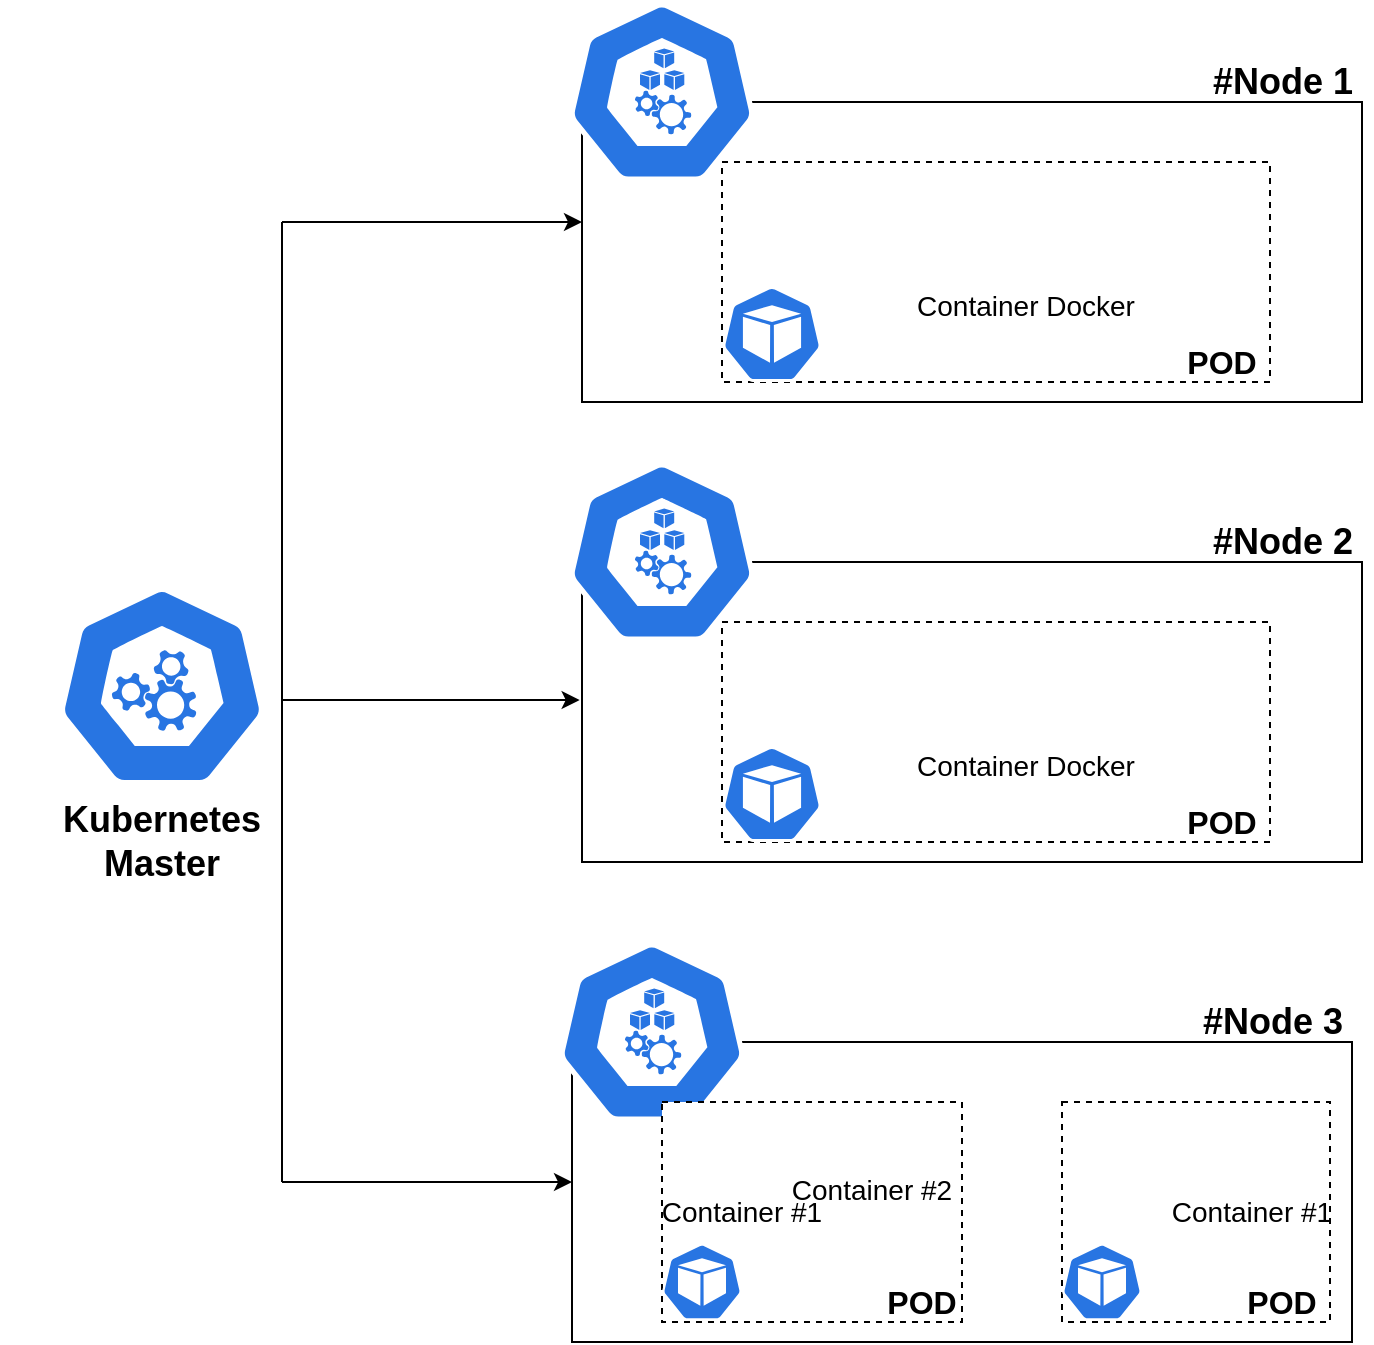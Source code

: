 <mxfile version="13.6.1"><diagram id="J8zn6nBfw6BABnXUZK13" name="Page-1"><mxGraphModel dx="1167" dy="1038" grid="1" gridSize="10" guides="1" tooltips="1" connect="1" arrows="1" fold="1" page="1" pageScale="1" pageWidth="827" pageHeight="1169" math="0" shadow="0"><root><mxCell id="0"/><mxCell id="1" parent="0"/><mxCell id="yTAjSA7wqGtw_Ba5lUfa-2" value="" style="rounded=0;whiteSpace=wrap;html=1;" vertex="1" parent="1"><mxGeometry x="350" y="140" width="390" height="150" as="geometry"/></mxCell><mxCell id="yTAjSA7wqGtw_Ba5lUfa-4" value="&lt;font style=&quot;font-size: 18px&quot;&gt;&lt;b&gt;&lt;font style=&quot;font-size: 18px&quot;&gt;#Node 1&lt;/font&gt;&lt;/b&gt;&lt;/font&gt;" style="text;html=1;align=center;verticalAlign=middle;resizable=0;points=[];autosize=1;" vertex="1" parent="1"><mxGeometry x="655" y="120" width="90" height="20" as="geometry"/></mxCell><mxCell id="yTAjSA7wqGtw_Ba5lUfa-6" value="" style="html=1;dashed=0;whitespace=wrap;fillColor=#2875E2;strokeColor=#ffffff;points=[[0.005,0.63,0],[0.1,0.2,0],[0.9,0.2,0],[0.5,0,0],[0.995,0.63,0],[0.72,0.99,0],[0.5,1,0],[0.28,0.99,0]];shape=mxgraph.kubernetes.icon;prIcon=master" vertex="1" parent="1"><mxGeometry x="60" y="382" width="160" height="100" as="geometry"/></mxCell><mxCell id="yTAjSA7wqGtw_Ba5lUfa-7" value="&lt;b&gt;&lt;font style=&quot;font-size: 18px&quot;&gt;Kubernetes Master&lt;/font&gt;&lt;/b&gt;" style="text;html=1;strokeColor=none;fillColor=none;align=center;verticalAlign=middle;whiteSpace=wrap;rounded=0;dashed=1;" vertex="1" parent="1"><mxGeometry x="70" y="500" width="140" height="20" as="geometry"/></mxCell><mxCell id="yTAjSA7wqGtw_Ba5lUfa-8" value="" style="html=1;dashed=0;whitespace=wrap;fillColor=#2875E2;strokeColor=#ffffff;points=[[0.005,0.63,0],[0.1,0.2,0],[0.9,0.2,0],[0.5,0,0],[0.995,0.63,0],[0.72,0.99,0],[0.5,1,0],[0.28,0.99,0]];shape=mxgraph.kubernetes.icon;prIcon=node" vertex="1" parent="1"><mxGeometry x="340" y="90" width="100" height="90" as="geometry"/></mxCell><mxCell id="yTAjSA7wqGtw_Ba5lUfa-9" value="" style="rounded=0;whiteSpace=wrap;html=1;dashed=1;" vertex="1" parent="1"><mxGeometry x="420" y="170" width="274" height="110" as="geometry"/></mxCell><mxCell id="yTAjSA7wqGtw_Ba5lUfa-10" value="&lt;b&gt;&lt;font style=&quot;font-size: 16px&quot;&gt;POD&lt;/font&gt;&lt;/b&gt;" style="text;html=1;strokeColor=none;fillColor=none;align=center;verticalAlign=middle;whiteSpace=wrap;rounded=0;dashed=1;" vertex="1" parent="1"><mxGeometry x="650" y="260" width="40" height="20" as="geometry"/></mxCell><mxCell id="yTAjSA7wqGtw_Ba5lUfa-12" value="" style="endArrow=classic;html=1;entryX=0;entryY=0.4;entryDx=0;entryDy=0;entryPerimeter=0;" edge="1" parent="1" target="yTAjSA7wqGtw_Ba5lUfa-2"><mxGeometry width="50" height="50" relative="1" as="geometry"><mxPoint x="200" y="200" as="sourcePoint"/><mxPoint x="330" y="199.5" as="targetPoint"/></mxGeometry></mxCell><mxCell id="yTAjSA7wqGtw_Ba5lUfa-13" value="" style="html=1;dashed=0;whitespace=wrap;fillColor=#2875E2;strokeColor=#ffffff;points=[[0.005,0.63,0],[0.1,0.2,0],[0.9,0.2,0],[0.5,0,0],[0.995,0.63,0],[0.72,0.99,0],[0.5,1,0],[0.28,0.99,0]];shape=mxgraph.kubernetes.icon;prIcon=pod" vertex="1" parent="1"><mxGeometry x="420" y="232" width="50" height="48" as="geometry"/></mxCell><mxCell id="yTAjSA7wqGtw_Ba5lUfa-15" value="" style="shape=image;html=1;verticalAlign=top;verticalLabelPosition=bottom;labelBackgroundColor=#ffffff;imageAspect=0;aspect=fixed;image=https://cdn4.iconfinder.com/data/icons/logos-and-brands/512/97_Docker_logo_logos-128.png;dashed=1;" vertex="1" parent="1"><mxGeometry x="540" y="180" width="64" height="64" as="geometry"/></mxCell><mxCell id="yTAjSA7wqGtw_Ba5lUfa-16" value="&lt;font style=&quot;font-size: 14px&quot;&gt;Container Docker&lt;/font&gt;" style="text;html=1;strokeColor=none;fillColor=none;align=center;verticalAlign=middle;whiteSpace=wrap;rounded=0;dashed=1;" vertex="1" parent="1"><mxGeometry x="512" y="232" width="120" height="20" as="geometry"/></mxCell><mxCell id="yTAjSA7wqGtw_Ba5lUfa-18" value="" style="rounded=0;whiteSpace=wrap;html=1;" vertex="1" parent="1"><mxGeometry x="350" y="370" width="390" height="150" as="geometry"/></mxCell><mxCell id="yTAjSA7wqGtw_Ba5lUfa-19" value="&lt;font style=&quot;font-size: 18px&quot;&gt;&lt;b&gt;&lt;font style=&quot;font-size: 18px&quot;&gt;#Node 2&lt;br&gt;&lt;/font&gt;&lt;/b&gt;&lt;/font&gt;" style="text;html=1;align=center;verticalAlign=middle;resizable=0;points=[];autosize=1;" vertex="1" parent="1"><mxGeometry x="655" y="350" width="90" height="20" as="geometry"/></mxCell><mxCell id="yTAjSA7wqGtw_Ba5lUfa-20" value="" style="html=1;dashed=0;whitespace=wrap;fillColor=#2875E2;strokeColor=#ffffff;points=[[0.005,0.63,0],[0.1,0.2,0],[0.9,0.2,0],[0.5,0,0],[0.995,0.63,0],[0.72,0.99,0],[0.5,1,0],[0.28,0.99,0]];shape=mxgraph.kubernetes.icon;prIcon=node" vertex="1" parent="1"><mxGeometry x="340" y="320" width="100" height="90" as="geometry"/></mxCell><mxCell id="yTAjSA7wqGtw_Ba5lUfa-21" value="" style="rounded=0;whiteSpace=wrap;html=1;dashed=1;" vertex="1" parent="1"><mxGeometry x="420" y="400" width="274" height="110" as="geometry"/></mxCell><mxCell id="yTAjSA7wqGtw_Ba5lUfa-22" value="&lt;b&gt;&lt;font style=&quot;font-size: 16px&quot;&gt;POD&lt;/font&gt;&lt;/b&gt;" style="text;html=1;strokeColor=none;fillColor=none;align=center;verticalAlign=middle;whiteSpace=wrap;rounded=0;dashed=1;" vertex="1" parent="1"><mxGeometry x="650" y="490" width="40" height="20" as="geometry"/></mxCell><mxCell id="yTAjSA7wqGtw_Ba5lUfa-23" value="" style="endArrow=classic;html=1;entryX=-0.003;entryY=0.46;entryDx=0;entryDy=0;entryPerimeter=0;" edge="1" parent="1" target="yTAjSA7wqGtw_Ba5lUfa-18"><mxGeometry width="50" height="50" relative="1" as="geometry"><mxPoint x="200" y="439" as="sourcePoint"/><mxPoint x="330" y="429.5" as="targetPoint"/></mxGeometry></mxCell><mxCell id="yTAjSA7wqGtw_Ba5lUfa-24" value="" style="html=1;dashed=0;whitespace=wrap;fillColor=#2875E2;strokeColor=#ffffff;points=[[0.005,0.63,0],[0.1,0.2,0],[0.9,0.2,0],[0.5,0,0],[0.995,0.63,0],[0.72,0.99,0],[0.5,1,0],[0.28,0.99,0]];shape=mxgraph.kubernetes.icon;prIcon=pod" vertex="1" parent="1"><mxGeometry x="420" y="462" width="50" height="48" as="geometry"/></mxCell><mxCell id="yTAjSA7wqGtw_Ba5lUfa-25" value="" style="shape=image;html=1;verticalAlign=top;verticalLabelPosition=bottom;labelBackgroundColor=#ffffff;imageAspect=0;aspect=fixed;image=https://cdn4.iconfinder.com/data/icons/logos-and-brands/512/97_Docker_logo_logos-128.png;dashed=1;" vertex="1" parent="1"><mxGeometry x="540" y="410" width="64" height="64" as="geometry"/></mxCell><mxCell id="yTAjSA7wqGtw_Ba5lUfa-26" value="&lt;font style=&quot;font-size: 14px&quot;&gt;Container Docker&lt;/font&gt;" style="text;html=1;strokeColor=none;fillColor=none;align=center;verticalAlign=middle;whiteSpace=wrap;rounded=0;dashed=1;" vertex="1" parent="1"><mxGeometry x="512" y="462" width="120" height="20" as="geometry"/></mxCell><mxCell id="yTAjSA7wqGtw_Ba5lUfa-27" value="" style="rounded=0;whiteSpace=wrap;html=1;" vertex="1" parent="1"><mxGeometry x="345" y="610" width="390" height="150" as="geometry"/></mxCell><mxCell id="yTAjSA7wqGtw_Ba5lUfa-28" value="&lt;font style=&quot;font-size: 18px&quot;&gt;&lt;b&gt;&lt;font style=&quot;font-size: 18px&quot;&gt;#Node 3&lt;br&gt;&lt;/font&gt;&lt;/b&gt;&lt;/font&gt;" style="text;html=1;align=center;verticalAlign=middle;resizable=0;points=[];autosize=1;" vertex="1" parent="1"><mxGeometry x="650" y="590" width="90" height="20" as="geometry"/></mxCell><mxCell id="yTAjSA7wqGtw_Ba5lUfa-29" value="" style="html=1;dashed=0;whitespace=wrap;fillColor=#2875E2;strokeColor=#ffffff;points=[[0.005,0.63,0],[0.1,0.2,0],[0.9,0.2,0],[0.5,0,0],[0.995,0.63,0],[0.72,0.99,0],[0.5,1,0],[0.28,0.99,0]];shape=mxgraph.kubernetes.icon;prIcon=node" vertex="1" parent="1"><mxGeometry x="335" y="560" width="100" height="90" as="geometry"/></mxCell><mxCell id="yTAjSA7wqGtw_Ba5lUfa-30" value="" style="rounded=0;whiteSpace=wrap;html=1;dashed=1;" vertex="1" parent="1"><mxGeometry x="590" y="640" width="134" height="110" as="geometry"/></mxCell><mxCell id="yTAjSA7wqGtw_Ba5lUfa-31" value="&lt;b&gt;&lt;font style=&quot;font-size: 16px&quot;&gt;POD&lt;/font&gt;&lt;/b&gt;" style="text;html=1;strokeColor=none;fillColor=none;align=center;verticalAlign=middle;whiteSpace=wrap;rounded=0;dashed=1;" vertex="1" parent="1"><mxGeometry x="680" y="730" width="40" height="20" as="geometry"/></mxCell><mxCell id="yTAjSA7wqGtw_Ba5lUfa-32" value="" style="endArrow=classic;html=1;entryX=0;entryY=0.467;entryDx=0;entryDy=0;entryPerimeter=0;" edge="1" parent="1" target="yTAjSA7wqGtw_Ba5lUfa-27"><mxGeometry width="50" height="50" relative="1" as="geometry"><mxPoint x="200" y="680" as="sourcePoint"/><mxPoint x="325" y="669.5" as="targetPoint"/></mxGeometry></mxCell><mxCell id="yTAjSA7wqGtw_Ba5lUfa-33" value="" style="html=1;dashed=0;whitespace=wrap;fillColor=#2875E2;strokeColor=#ffffff;points=[[0.005,0.63,0],[0.1,0.2,0],[0.9,0.2,0],[0.5,0,0],[0.995,0.63,0],[0.72,0.99,0],[0.5,1,0],[0.28,0.99,0]];shape=mxgraph.kubernetes.icon;prIcon=pod" vertex="1" parent="1"><mxGeometry x="590" y="710" width="40" height="40" as="geometry"/></mxCell><mxCell id="yTAjSA7wqGtw_Ba5lUfa-34" value="" style="shape=image;html=1;verticalAlign=top;verticalLabelPosition=bottom;labelBackgroundColor=#ffffff;imageAspect=0;aspect=fixed;image=https://cdn4.iconfinder.com/data/icons/logos-and-brands/512/97_Docker_logo_logos-128.png;dashed=1;" vertex="1" parent="1"><mxGeometry x="670" y="650" width="44" height="44" as="geometry"/></mxCell><mxCell id="yTAjSA7wqGtw_Ba5lUfa-36" value="" style="rounded=0;whiteSpace=wrap;html=1;dashed=1;" vertex="1" parent="1"><mxGeometry x="390" y="640" width="150" height="110" as="geometry"/></mxCell><mxCell id="yTAjSA7wqGtw_Ba5lUfa-37" value="" style="html=1;dashed=0;whitespace=wrap;fillColor=#2875E2;strokeColor=#ffffff;points=[[0.005,0.63,0],[0.1,0.2,0],[0.9,0.2,0],[0.5,0,0],[0.995,0.63,0],[0.72,0.99,0],[0.5,1,0],[0.28,0.99,0]];shape=mxgraph.kubernetes.icon;prIcon=pod" vertex="1" parent="1"><mxGeometry x="390" y="710" width="40" height="40" as="geometry"/></mxCell><mxCell id="yTAjSA7wqGtw_Ba5lUfa-38" value="&lt;b&gt;&lt;font style=&quot;font-size: 16px&quot;&gt;POD&lt;/font&gt;&lt;/b&gt;" style="text;html=1;strokeColor=none;fillColor=none;align=center;verticalAlign=middle;whiteSpace=wrap;rounded=0;dashed=1;" vertex="1" parent="1"><mxGeometry x="500" y="730" width="40" height="20" as="geometry"/></mxCell><mxCell id="yTAjSA7wqGtw_Ba5lUfa-39" value="" style="shape=image;html=1;verticalAlign=top;verticalLabelPosition=bottom;labelBackgroundColor=#ffffff;imageAspect=0;aspect=fixed;image=https://cdn4.iconfinder.com/data/icons/logos-and-brands/512/97_Docker_logo_logos-128.png;dashed=1;" vertex="1" parent="1"><mxGeometry x="406" y="650" width="44" height="44" as="geometry"/></mxCell><mxCell id="yTAjSA7wqGtw_Ba5lUfa-40" value="" style="shape=image;html=1;verticalAlign=top;verticalLabelPosition=bottom;labelBackgroundColor=#ffffff;imageAspect=0;aspect=fixed;image=https://cdn4.iconfinder.com/data/icons/logos-and-brands/512/97_Docker_logo_logos-128.png;dashed=1;" vertex="1" parent="1"><mxGeometry x="480" y="641" width="44" height="44" as="geometry"/></mxCell><mxCell id="yTAjSA7wqGtw_Ba5lUfa-41" value="&lt;font style=&quot;font-size: 14px&quot;&gt;Container #1&lt;br&gt;&lt;/font&gt;" style="text;html=1;strokeColor=none;fillColor=none;align=center;verticalAlign=middle;whiteSpace=wrap;rounded=0;dashed=1;" vertex="1" parent="1"><mxGeometry x="370" y="685" width="120" height="20" as="geometry"/></mxCell><mxCell id="yTAjSA7wqGtw_Ba5lUfa-43" value="&lt;font style=&quot;font-size: 14px&quot;&gt;Container #2&lt;/font&gt;" style="text;html=1;strokeColor=none;fillColor=none;align=center;verticalAlign=middle;whiteSpace=wrap;rounded=0;dashed=1;" vertex="1" parent="1"><mxGeometry x="435" y="674" width="120" height="20" as="geometry"/></mxCell><mxCell id="yTAjSA7wqGtw_Ba5lUfa-45" value="&lt;font style=&quot;font-size: 14px&quot;&gt;Container #1&lt;br&gt;&lt;/font&gt;" style="text;html=1;strokeColor=none;fillColor=none;align=center;verticalAlign=middle;whiteSpace=wrap;rounded=0;dashed=1;" vertex="1" parent="1"><mxGeometry x="625" y="685" width="120" height="20" as="geometry"/></mxCell><mxCell id="yTAjSA7wqGtw_Ba5lUfa-47" value="" style="endArrow=none;html=1;" edge="1" parent="1"><mxGeometry width="50" height="50" relative="1" as="geometry"><mxPoint x="200" y="680" as="sourcePoint"/><mxPoint x="200" y="200" as="targetPoint"/></mxGeometry></mxCell></root></mxGraphModel></diagram></mxfile>